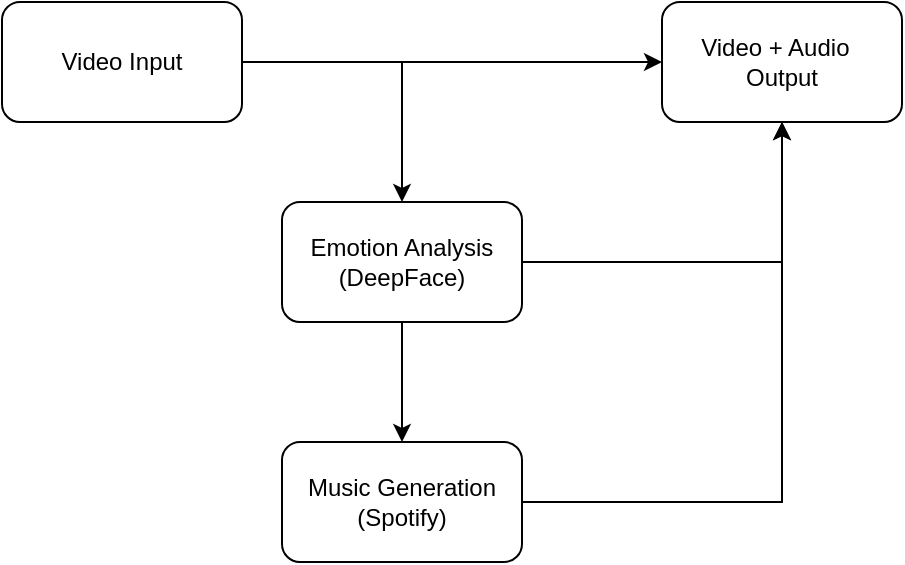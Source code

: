 <mxfile version="15.8.2" type="device"><diagram id="C5RBs43oDa-KdzZeNtuy" name="Page-1"><mxGraphModel dx="1241" dy="792" grid="1" gridSize="10" guides="1" tooltips="1" connect="1" arrows="1" fold="1" page="1" pageScale="1" pageWidth="827" pageHeight="1169" math="0" shadow="0"><root><mxCell id="WIyWlLk6GJQsqaUBKTNV-0"/><mxCell id="WIyWlLk6GJQsqaUBKTNV-1" parent="WIyWlLk6GJQsqaUBKTNV-0"/><mxCell id="dj54UxczqLsFWjXJk0oK-5" value="" style="edgeStyle=orthogonalEdgeStyle;rounded=0;orthogonalLoop=1;jettySize=auto;html=1;" edge="1" parent="WIyWlLk6GJQsqaUBKTNV-1" source="dj54UxczqLsFWjXJk0oK-2" target="dj54UxczqLsFWjXJk0oK-4"><mxGeometry relative="1" as="geometry"/></mxCell><mxCell id="dj54UxczqLsFWjXJk0oK-7" value="" style="edgeStyle=orthogonalEdgeStyle;rounded=0;orthogonalLoop=1;jettySize=auto;html=1;" edge="1" parent="WIyWlLk6GJQsqaUBKTNV-1" source="dj54UxczqLsFWjXJk0oK-2" target="dj54UxczqLsFWjXJk0oK-6"><mxGeometry relative="1" as="geometry"/></mxCell><mxCell id="dj54UxczqLsFWjXJk0oK-2" value="Video Input" style="whiteSpace=wrap;html=1;rounded=1;shadow=0;strokeWidth=1;glass=0;" vertex="1" parent="WIyWlLk6GJQsqaUBKTNV-1"><mxGeometry x="160" y="60" width="120" height="60" as="geometry"/></mxCell><mxCell id="dj54UxczqLsFWjXJk0oK-4" value="Video + Audio&amp;nbsp;&amp;nbsp; Output" style="whiteSpace=wrap;html=1;rounded=1;shadow=0;strokeWidth=1;glass=0;" vertex="1" parent="WIyWlLk6GJQsqaUBKTNV-1"><mxGeometry x="490" y="60" width="120" height="60" as="geometry"/></mxCell><mxCell id="dj54UxczqLsFWjXJk0oK-10" value="" style="edgeStyle=orthogonalEdgeStyle;rounded=0;orthogonalLoop=1;jettySize=auto;html=1;startArrow=none;startFill=0;" edge="1" parent="WIyWlLk6GJQsqaUBKTNV-1" source="dj54UxczqLsFWjXJk0oK-6" target="dj54UxczqLsFWjXJk0oK-9"><mxGeometry relative="1" as="geometry"/></mxCell><mxCell id="dj54UxczqLsFWjXJk0oK-11" style="edgeStyle=orthogonalEdgeStyle;rounded=0;orthogonalLoop=1;jettySize=auto;html=1;entryX=0.5;entryY=1;entryDx=0;entryDy=0;startArrow=none;startFill=0;" edge="1" parent="WIyWlLk6GJQsqaUBKTNV-1" source="dj54UxczqLsFWjXJk0oK-6" target="dj54UxczqLsFWjXJk0oK-4"><mxGeometry relative="1" as="geometry"/></mxCell><mxCell id="dj54UxczqLsFWjXJk0oK-6" value="Emotion Analysis (DeepFace)" style="whiteSpace=wrap;html=1;rounded=1;shadow=0;strokeWidth=1;glass=0;" vertex="1" parent="WIyWlLk6GJQsqaUBKTNV-1"><mxGeometry x="300" y="160" width="120" height="60" as="geometry"/></mxCell><mxCell id="dj54UxczqLsFWjXJk0oK-12" style="edgeStyle=orthogonalEdgeStyle;rounded=0;orthogonalLoop=1;jettySize=auto;html=1;entryX=0.5;entryY=1;entryDx=0;entryDy=0;startArrow=none;startFill=0;" edge="1" parent="WIyWlLk6GJQsqaUBKTNV-1" source="dj54UxczqLsFWjXJk0oK-9" target="dj54UxczqLsFWjXJk0oK-4"><mxGeometry relative="1" as="geometry"/></mxCell><mxCell id="dj54UxczqLsFWjXJk0oK-9" value="Music Generation (Spotify)" style="whiteSpace=wrap;html=1;rounded=1;shadow=0;strokeWidth=1;glass=0;" vertex="1" parent="WIyWlLk6GJQsqaUBKTNV-1"><mxGeometry x="300" y="280" width="120" height="60" as="geometry"/></mxCell></root></mxGraphModel></diagram></mxfile>